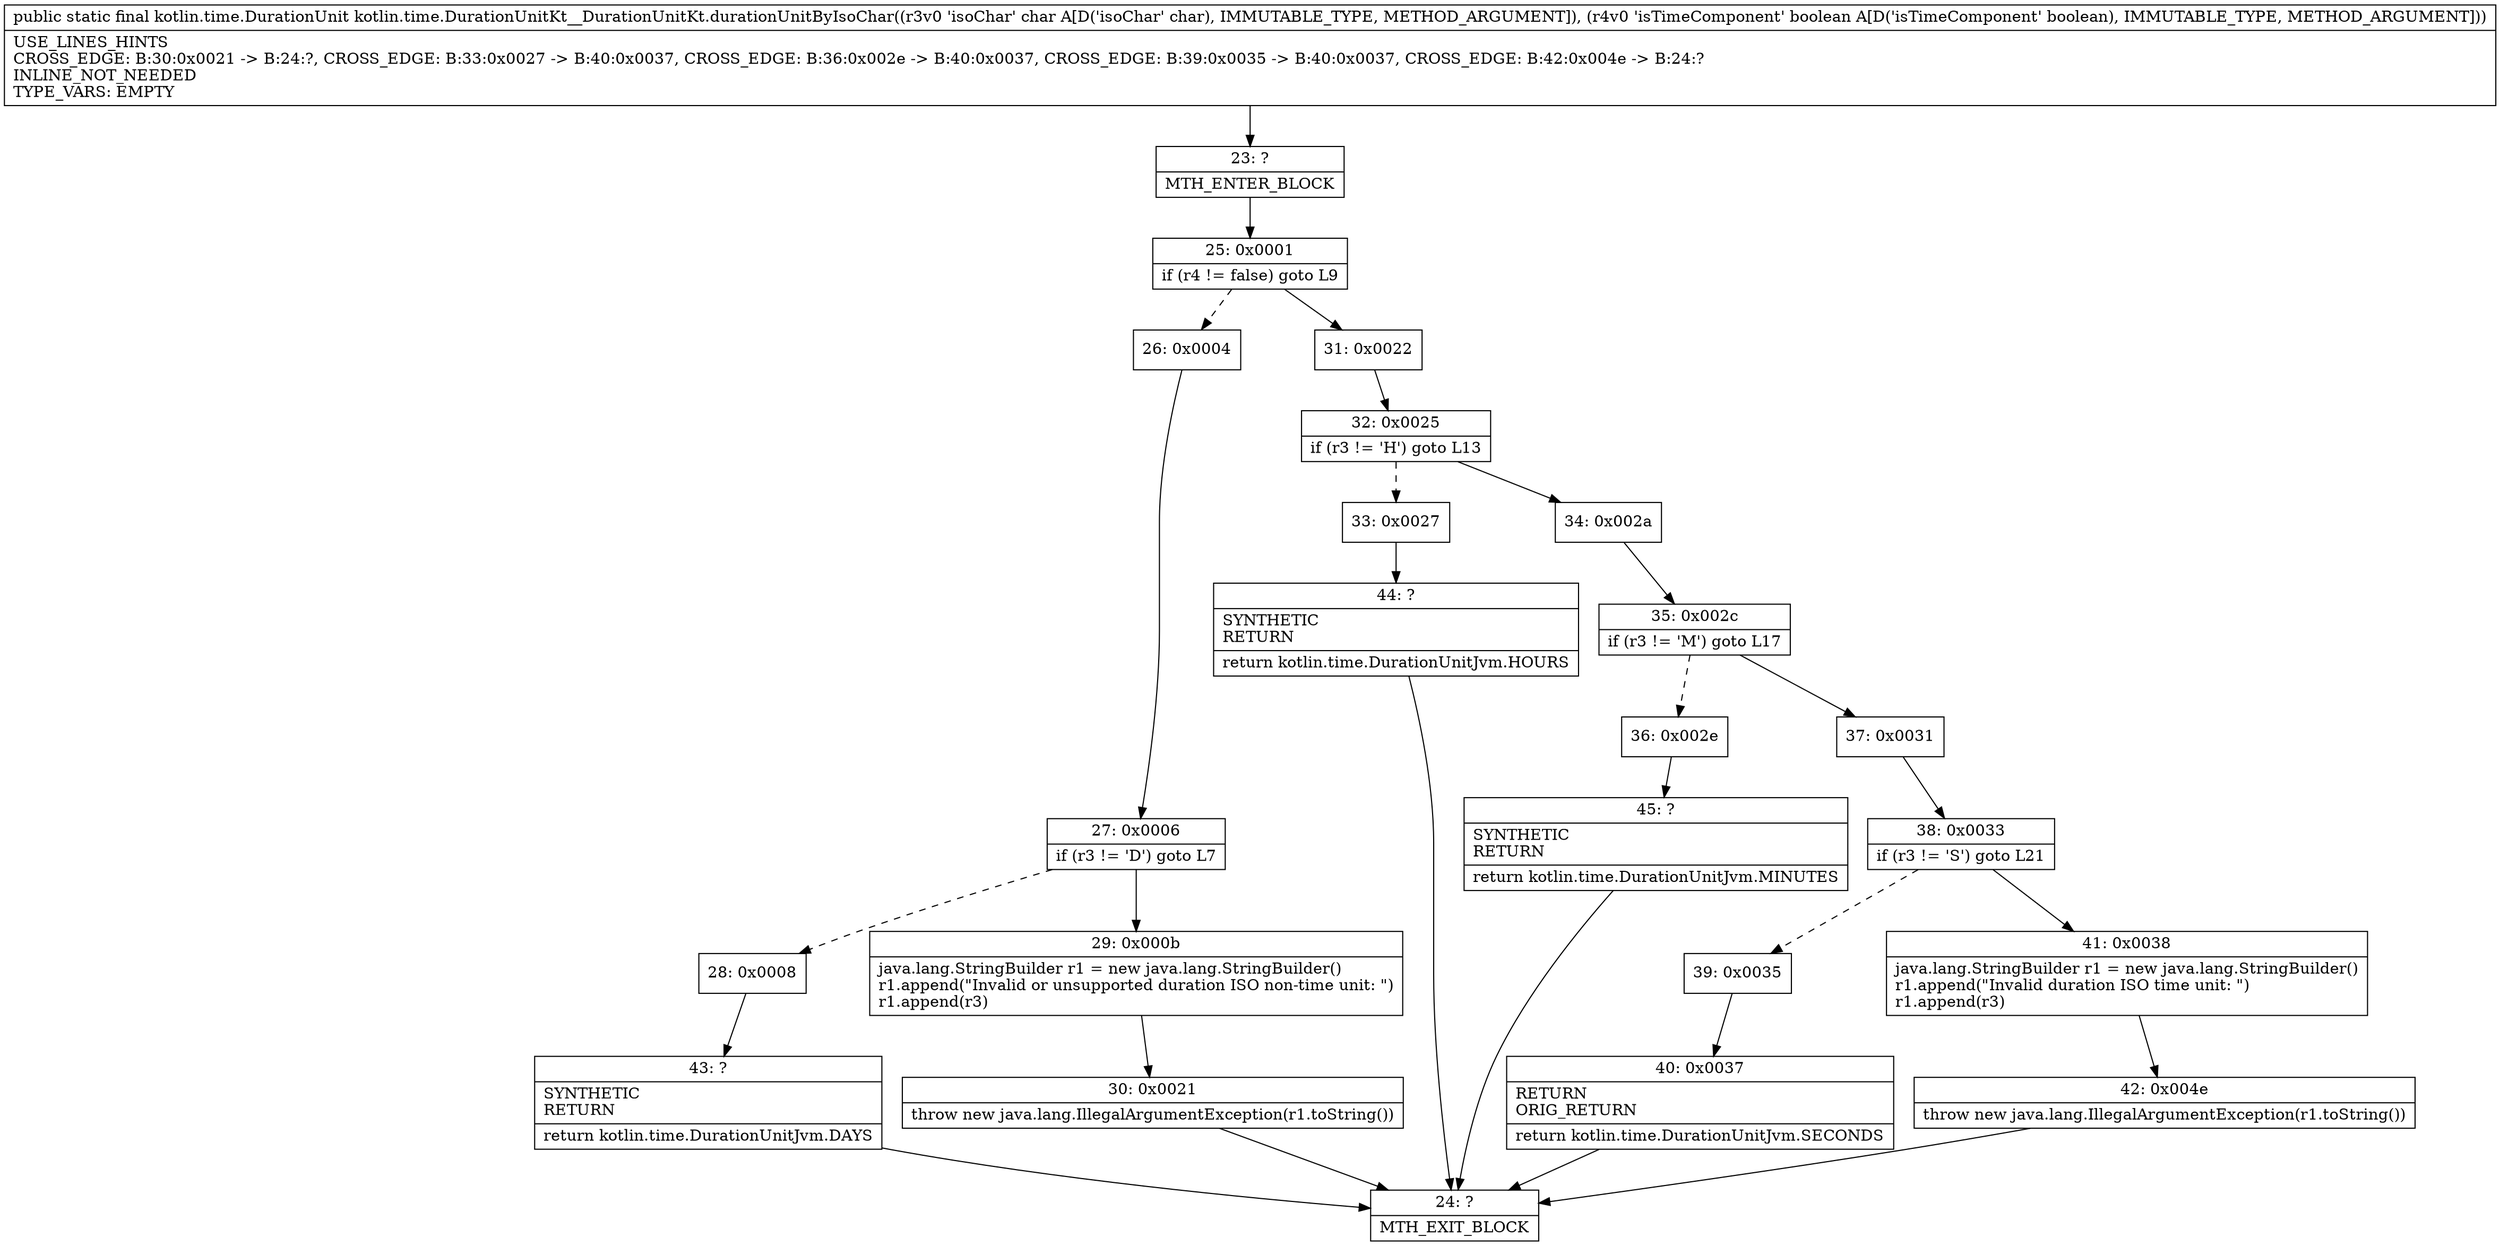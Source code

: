 digraph "CFG forkotlin.time.DurationUnitKt__DurationUnitKt.durationUnitByIsoChar(CZ)Lkotlin\/time\/DurationUnit;" {
Node_23 [shape=record,label="{23\:\ ?|MTH_ENTER_BLOCK\l}"];
Node_25 [shape=record,label="{25\:\ 0x0001|if (r4 != false) goto L9\l}"];
Node_26 [shape=record,label="{26\:\ 0x0004}"];
Node_27 [shape=record,label="{27\:\ 0x0006|if (r3 != 'D') goto L7\l}"];
Node_28 [shape=record,label="{28\:\ 0x0008}"];
Node_43 [shape=record,label="{43\:\ ?|SYNTHETIC\lRETURN\l|return kotlin.time.DurationUnitJvm.DAYS\l}"];
Node_24 [shape=record,label="{24\:\ ?|MTH_EXIT_BLOCK\l}"];
Node_29 [shape=record,label="{29\:\ 0x000b|java.lang.StringBuilder r1 = new java.lang.StringBuilder()\lr1.append(\"Invalid or unsupported duration ISO non\-time unit: \")\lr1.append(r3)\l}"];
Node_30 [shape=record,label="{30\:\ 0x0021|throw new java.lang.IllegalArgumentException(r1.toString())\l}"];
Node_31 [shape=record,label="{31\:\ 0x0022}"];
Node_32 [shape=record,label="{32\:\ 0x0025|if (r3 != 'H') goto L13\l}"];
Node_33 [shape=record,label="{33\:\ 0x0027}"];
Node_44 [shape=record,label="{44\:\ ?|SYNTHETIC\lRETURN\l|return kotlin.time.DurationUnitJvm.HOURS\l}"];
Node_34 [shape=record,label="{34\:\ 0x002a}"];
Node_35 [shape=record,label="{35\:\ 0x002c|if (r3 != 'M') goto L17\l}"];
Node_36 [shape=record,label="{36\:\ 0x002e}"];
Node_45 [shape=record,label="{45\:\ ?|SYNTHETIC\lRETURN\l|return kotlin.time.DurationUnitJvm.MINUTES\l}"];
Node_37 [shape=record,label="{37\:\ 0x0031}"];
Node_38 [shape=record,label="{38\:\ 0x0033|if (r3 != 'S') goto L21\l}"];
Node_39 [shape=record,label="{39\:\ 0x0035}"];
Node_40 [shape=record,label="{40\:\ 0x0037|RETURN\lORIG_RETURN\l|return kotlin.time.DurationUnitJvm.SECONDS\l}"];
Node_41 [shape=record,label="{41\:\ 0x0038|java.lang.StringBuilder r1 = new java.lang.StringBuilder()\lr1.append(\"Invalid duration ISO time unit: \")\lr1.append(r3)\l}"];
Node_42 [shape=record,label="{42\:\ 0x004e|throw new java.lang.IllegalArgumentException(r1.toString())\l}"];
MethodNode[shape=record,label="{public static final kotlin.time.DurationUnit kotlin.time.DurationUnitKt__DurationUnitKt.durationUnitByIsoChar((r3v0 'isoChar' char A[D('isoChar' char), IMMUTABLE_TYPE, METHOD_ARGUMENT]), (r4v0 'isTimeComponent' boolean A[D('isTimeComponent' boolean), IMMUTABLE_TYPE, METHOD_ARGUMENT]))  | USE_LINES_HINTS\lCROSS_EDGE: B:30:0x0021 \-\> B:24:?, CROSS_EDGE: B:33:0x0027 \-\> B:40:0x0037, CROSS_EDGE: B:36:0x002e \-\> B:40:0x0037, CROSS_EDGE: B:39:0x0035 \-\> B:40:0x0037, CROSS_EDGE: B:42:0x004e \-\> B:24:?\lINLINE_NOT_NEEDED\lTYPE_VARS: EMPTY\l}"];
MethodNode -> Node_23;Node_23 -> Node_25;
Node_25 -> Node_26[style=dashed];
Node_25 -> Node_31;
Node_26 -> Node_27;
Node_27 -> Node_28[style=dashed];
Node_27 -> Node_29;
Node_28 -> Node_43;
Node_43 -> Node_24;
Node_29 -> Node_30;
Node_30 -> Node_24;
Node_31 -> Node_32;
Node_32 -> Node_33[style=dashed];
Node_32 -> Node_34;
Node_33 -> Node_44;
Node_44 -> Node_24;
Node_34 -> Node_35;
Node_35 -> Node_36[style=dashed];
Node_35 -> Node_37;
Node_36 -> Node_45;
Node_45 -> Node_24;
Node_37 -> Node_38;
Node_38 -> Node_39[style=dashed];
Node_38 -> Node_41;
Node_39 -> Node_40;
Node_40 -> Node_24;
Node_41 -> Node_42;
Node_42 -> Node_24;
}

